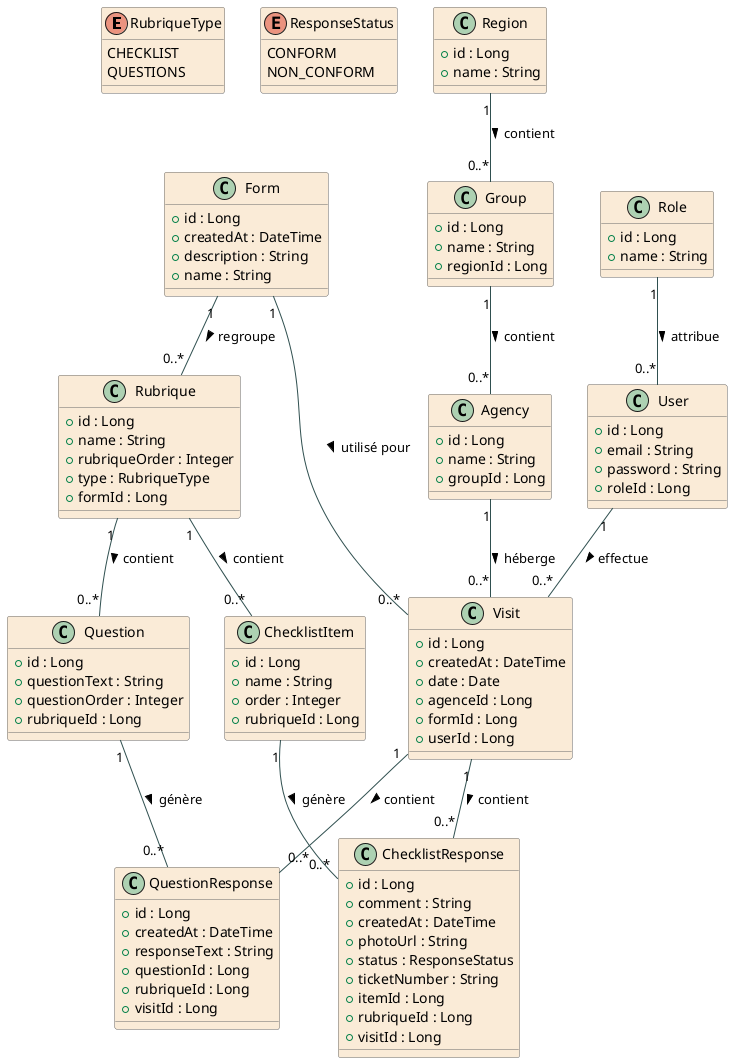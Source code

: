 @startuml
' =====================================
' Diagramme de classes UML pour Gemba Walk
' =====================================

skinparam class {
    BackgroundColor AntiqueWhite
    ArrowColor DarkSlateGray
    BorderColor DimGray
}

' ---------- Enums (moved to the left) ----------
enum RubriqueType {
    CHECKLIST
    QUESTIONS
}

enum ResponseStatus {
    CONFORM
    NON_CONFORM
}

' ---------- Entités géographiques ----------
class Region {
    + id : Long
    + name : String
}

class Group {
    + id : Long
    + name : String
    + regionId : Long
}

class Agency {
    + id : Long
    + name : String
    + groupId : Long
}

Region "1" -- "0..*" Group : contient >
Group "1" -- "0..*" Agency : contient >

' ---------- Gestion des utilisateurs ----------
class Role {
    + id : Long
    + name : String
}

class User {
    + id : Long
    + email : String
    + password : String
    + roleId : Long
}

Role "1" -- "0..*" User : attribue >


' ---------- Formulaires et rubriques ----------
class Form {
    + id : Long
    + createdAt : DateTime
    + description : String
    + name : String
}

class Rubrique {
    + id : Long
    + name : String
    + rubriqueOrder : Integer
    + type : RubriqueType
    + formId : Long
}

Form "1" -- "0..*" Rubrique : regroupe >
Rubrique "1" -- "0..*" ChecklistItem : contient >
Rubrique "1" -- "0..*" Question : contient >

class ChecklistItem {
    + id : Long
    + name : String
    + order : Integer
    + rubriqueId : Long
}

class Question {
    + id : Long
    + questionText : String
    + questionOrder : Integer
    + rubriqueId : Long
}

' ---------- Visites et réponses ----------
class Visit {
    + id : Long
    + createdAt : DateTime
    + date : Date
    + agenceId : Long
    + formId : Long
    + userId : Long
}

class ChecklistResponse {
    + id : Long
    + comment : String
    + createdAt : DateTime
    + photoUrl : String
    + status : ResponseStatus
    + ticketNumber : String
    + itemId : Long
    + rubriqueId : Long
    + visitId : Long
}

class QuestionResponse {
    + id : Long
    + createdAt : DateTime
    + responseText : String
    + questionId : Long
    + rubriqueId : Long
    + visitId : Long
}

Agency "1" -- "0..*" Visit : héberge >
Form "1" -- "0..*" Visit : utilisé pour >
User "1" -- "0..*" Visit : effectue >
Visit "1" -- "0..*" ChecklistResponse : contient >
Visit "1" -- "0..*" QuestionResponse : contient >

ChecklistItem "1" -- "0..*" ChecklistResponse : génère >
Question "1" -- "0..*" QuestionResponse : génère >

@enduml